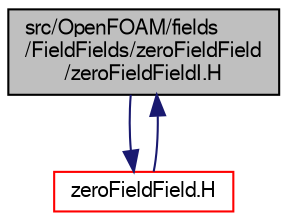 digraph "src/OpenFOAM/fields/FieldFields/zeroFieldField/zeroFieldFieldI.H"
{
  bgcolor="transparent";
  edge [fontname="FreeSans",fontsize="10",labelfontname="FreeSans",labelfontsize="10"];
  node [fontname="FreeSans",fontsize="10",shape=record];
  Node0 [label="src/OpenFOAM/fields\l/FieldFields/zeroFieldField\l/zeroFieldFieldI.H",height=0.2,width=0.4,color="black", fillcolor="grey75", style="filled", fontcolor="black"];
  Node0 -> Node1 [color="midnightblue",fontsize="10",style="solid",fontname="FreeSans"];
  Node1 [label="zeroFieldField.H",height=0.2,width=0.4,color="red",URL="$a09530.html"];
  Node1 -> Node0 [color="midnightblue",fontsize="10",style="solid",fontname="FreeSans"];
}

